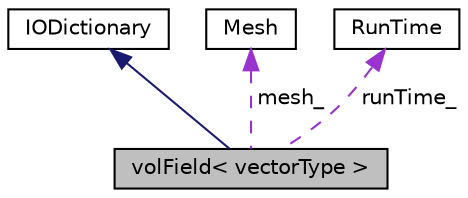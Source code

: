 digraph "volField&lt; vectorType &gt;"
{
 // LATEX_PDF_SIZE
  edge [fontname="Helvetica",fontsize="10",labelfontname="Helvetica",labelfontsize="10"];
  node [fontname="Helvetica",fontsize="10",shape=record];
  Node1 [label="volField\< vectorType \>",height=0.2,width=0.4,color="black", fillcolor="grey75", style="filled", fontcolor="black",tooltip=" "];
  Node2 -> Node1 [dir="back",color="midnightblue",fontsize="10",style="solid",fontname="Helvetica"];
  Node2 [label="IODictionary",height=0.2,width=0.4,color="black", fillcolor="white", style="filled",URL="$classIODictionary.html",tooltip=" "];
  Node3 -> Node1 [dir="back",color="darkorchid3",fontsize="10",style="dashed",label=" mesh_" ,fontname="Helvetica"];
  Node3 [label="Mesh",height=0.2,width=0.4,color="black", fillcolor="white", style="filled",URL="$classMesh.html",tooltip=" "];
  Node4 -> Node1 [dir="back",color="darkorchid3",fontsize="10",style="dashed",label=" runTime_" ,fontname="Helvetica"];
  Node4 [label="RunTime",height=0.2,width=0.4,color="black", fillcolor="white", style="filled",URL="$classRunTime.html",tooltip=" "];
}
